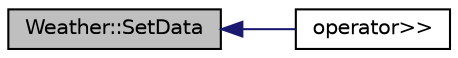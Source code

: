 digraph "Weather::SetData"
{
  edge [fontname="Helvetica",fontsize="10",labelfontname="Helvetica",labelfontsize="10"];
  node [fontname="Helvetica",fontsize="10",shape=record];
  rankdir="LR";
  Node36 [label="Weather::SetData",height=0.2,width=0.4,color="black", fillcolor="grey75", style="filled", fontcolor="black"];
  Node36 -> Node37 [dir="back",color="midnightblue",fontsize="10",style="solid",fontname="Helvetica"];
  Node37 [label="operator\>\>",height=0.2,width=0.4,color="black", fillcolor="white", style="filled",URL="$_weather_8h.html#a5d1295555503cd39c20d624281cca098"];
}
